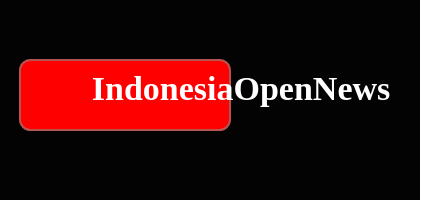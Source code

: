 <mxfile version="13.9.9" type="device"><diagram id="_0mFjJKm6Ck2usibb9-1" name="Page-1"><mxGraphModel dx="1038" dy="607" grid="1" gridSize="10" guides="1" tooltips="1" connect="1" arrows="1" fold="1" page="1" pageScale="1" pageWidth="1169" pageHeight="827" math="0" shadow="0"><root><mxCell id="0"/><mxCell id="1" parent="0"/><mxCell id="7og5Ua44mgaKIf2cT67f-1" value="" style="rounded=0;whiteSpace=wrap;html=1;labelBackgroundColor=none;noLabel=1;strokeColor=none;fillColor=#030303;" vertex="1" parent="1"><mxGeometry x="380" y="250" width="210" height="100" as="geometry"/></mxCell><mxCell id="7og5Ua44mgaKIf2cT67f-2" value="" style="rounded=1;whiteSpace=wrap;html=1;strokeColor=#b85450;noLabel=1;fontColor=none;labelBackgroundColor=#FF0000;fillColor=#FF0000;" vertex="1" parent="1"><mxGeometry x="390" y="280" width="105" height="35" as="geometry"/></mxCell><mxCell id="7og5Ua44mgaKIf2cT67f-3" value="IndonesiaOpenNews" style="text;align=center;verticalAlign=middle;resizable=0;points=[];autosize=1;fontSize=17;fontFamily=Garamond;fontColor=#FFFFFF;html=1;fontStyle=1" vertex="1" parent="1"><mxGeometry x="415" y="280" width="170" height="30" as="geometry"/></mxCell></root></mxGraphModel></diagram></mxfile>